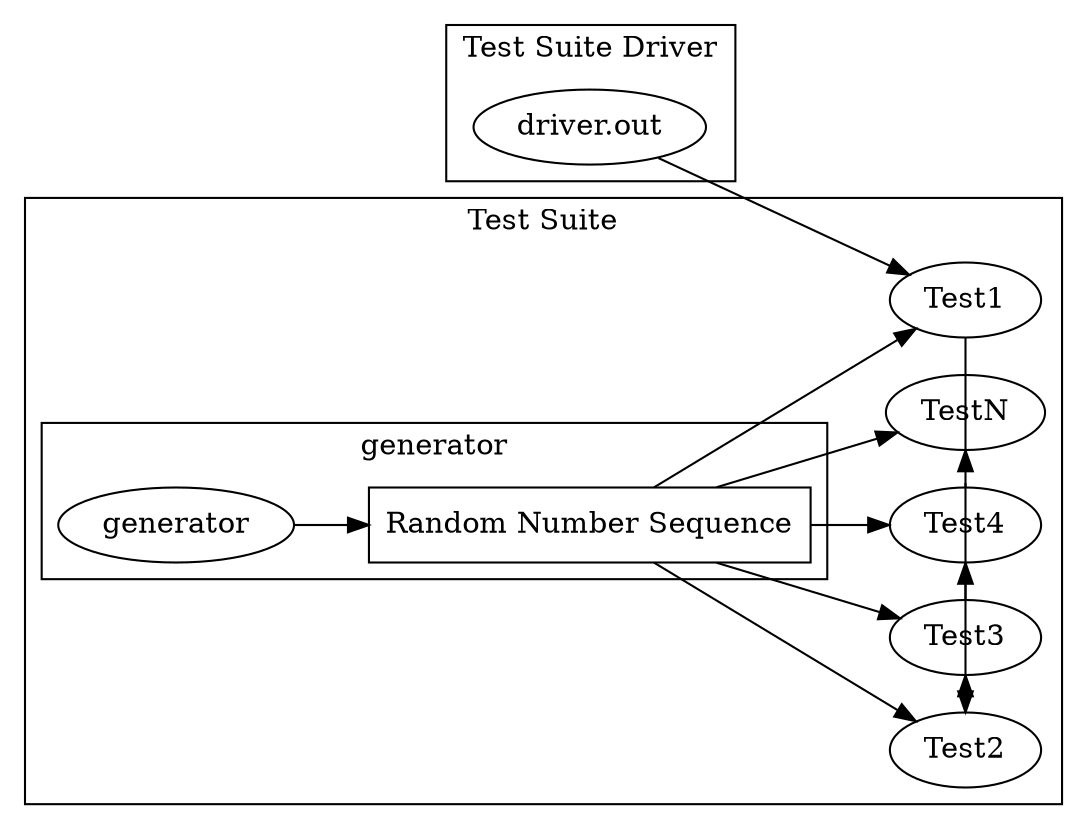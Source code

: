 digraph Testu1_serial {
  rankdir=LR;
  splines = line;
  subgraph cluster_test_suite_driver{
    label = "Test Suite Driver";
    rank = same;
    "driver.out";
    }
  subgraph cluster_test_suite {
    label = "Test Suite";
    rank = same;
    Test1;
    Test1 -> Test2 [constraint=false];
    Test2 -> Test3 [constraint=false];
    Test3 -> Test4 [constraint=false];
    Test4 -> TestN [constraint=false, style=dotted];
  subgraph cluster_generator {
    label = "generator"
    rank = same;
    generator [constraint = false] ;
    randomNumberSeq [ shape = box, label = "Random Number Sequence" ];
  }
  }
  "driver.out" -> Test1;
  generator -> randomNumberSeq; 
  randomNumberSeq -> Test1;
  randomNumberSeq -> Test2;
  randomNumberSeq -> Test3;
  randomNumberSeq -> Test4;
  randomNumberSeq -> TestN;
}
